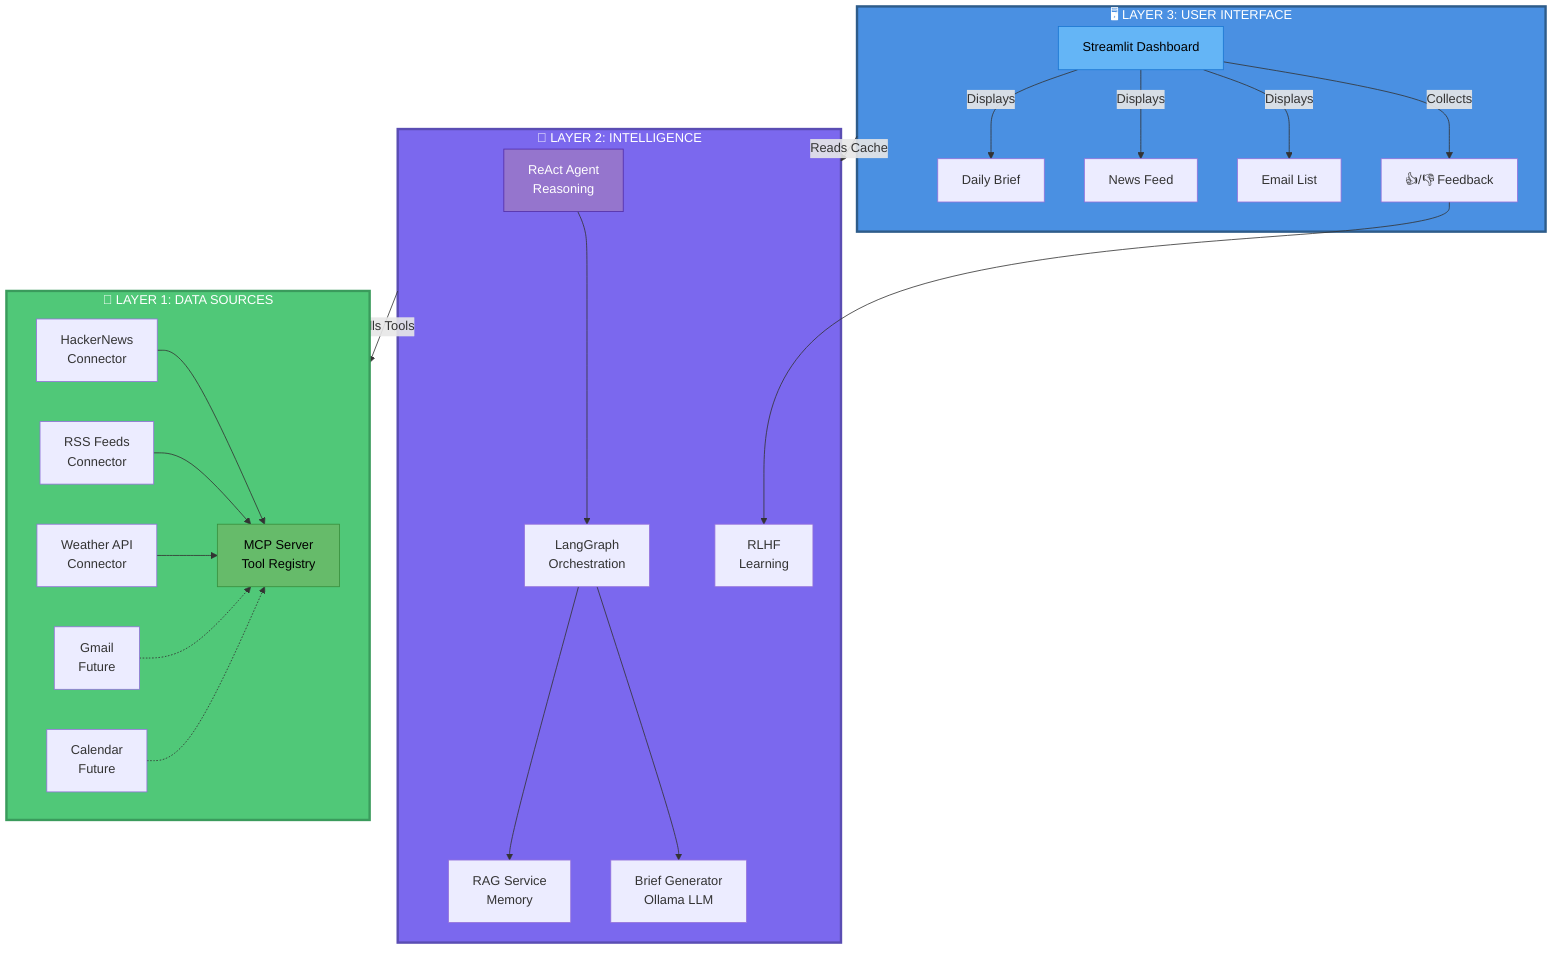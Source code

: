 graph TB
    subgraph Layer3["🖥️ LAYER 3: USER INTERFACE"]
        UI[Streamlit Dashboard]
        UI --> |Displays|Brief[Daily Brief]
        UI --> |Displays|News[News Feed]
        UI --> |Displays|Email[Email List]
        UI --> |Collects|Feedback[👍/👎 Feedback]
    end

    subgraph Layer2["🧠 LAYER 2: INTELLIGENCE"]
        React[ReAct Agent<br/>Reasoning]
        LG[LangGraph<br/>Orchestration]
        RAG[RAG Service<br/>Memory]
        RLHF[RLHF<br/>Learning]
        Brief_Gen[Brief Generator<br/>Ollama LLM]

        React --> LG
        LG --> RAG
        LG --> Brief_Gen
        Feedback --> RLHF
    end

    subgraph Layer1["🔌 LAYER 1: DATA SOURCES"]
        MCP[MCP Server<br/>Tool Registry]
        HN[HackerNews<br/>Connector]
        RSS[RSS Feeds<br/>Connector]
        Weather[Weather API<br/>Connector]
        Gmail[Gmail<br/>Future]
        Cal[Calendar<br/>Future]

        HN --> MCP
        RSS --> MCP
        Weather --> MCP
        Gmail -.-> MCP
        Cal -.-> MCP
    end

    Layer3 --> |Reads Cache|Layer2
    Layer2 --> |Calls Tools|Layer1

    style Layer3 fill:#4A90E2,stroke:#2E5C8A,stroke-width:3px,color:#fff
    style Layer2 fill:#7B68EE,stroke:#5A4DB3,stroke-width:3px,color:#fff
    style Layer1 fill:#50C878,stroke:#3A9B5C,stroke-width:3px,color:#fff
    style UI fill:#64B5F6,stroke:#1976D2,color:#000
    style React fill:#9575CD,stroke:#512DA8,color:#fff
    style MCP fill:#66BB6A,stroke:#388E3C,color:#000